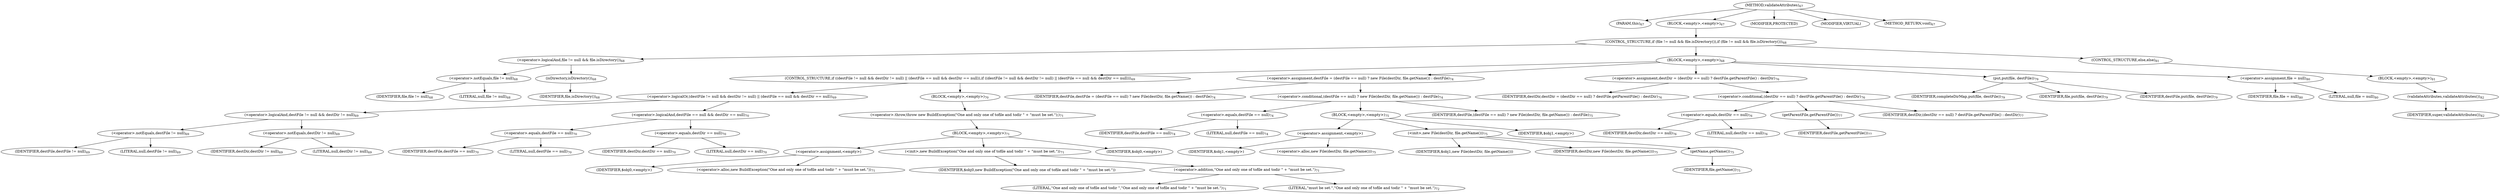 digraph "validateAttributes" {  
"83" [label = <(METHOD,validateAttributes)<SUB>67</SUB>> ]
"84" [label = <(PARAM,this)<SUB>67</SUB>> ]
"85" [label = <(BLOCK,&lt;empty&gt;,&lt;empty&gt;)<SUB>67</SUB>> ]
"86" [label = <(CONTROL_STRUCTURE,if (file != null &amp;&amp; file.isDirectory()),if (file != null &amp;&amp; file.isDirectory()))<SUB>68</SUB>> ]
"87" [label = <(&lt;operator&gt;.logicalAnd,file != null &amp;&amp; file.isDirectory())<SUB>68</SUB>> ]
"88" [label = <(&lt;operator&gt;.notEquals,file != null)<SUB>68</SUB>> ]
"89" [label = <(IDENTIFIER,file,file != null)<SUB>68</SUB>> ]
"90" [label = <(LITERAL,null,file != null)<SUB>68</SUB>> ]
"91" [label = <(isDirectory,isDirectory())<SUB>68</SUB>> ]
"92" [label = <(IDENTIFIER,file,isDirectory())<SUB>68</SUB>> ]
"93" [label = <(BLOCK,&lt;empty&gt;,&lt;empty&gt;)<SUB>68</SUB>> ]
"94" [label = <(CONTROL_STRUCTURE,if ((destFile != null &amp;&amp; destDir != null) || (destFile == null &amp;&amp; destDir == null)),if ((destFile != null &amp;&amp; destDir != null) || (destFile == null &amp;&amp; destDir == null)))<SUB>69</SUB>> ]
"95" [label = <(&lt;operator&gt;.logicalOr,(destFile != null &amp;&amp; destDir != null) || (destFile == null &amp;&amp; destDir == null))<SUB>69</SUB>> ]
"96" [label = <(&lt;operator&gt;.logicalAnd,destFile != null &amp;&amp; destDir != null)<SUB>69</SUB>> ]
"97" [label = <(&lt;operator&gt;.notEquals,destFile != null)<SUB>69</SUB>> ]
"98" [label = <(IDENTIFIER,destFile,destFile != null)<SUB>69</SUB>> ]
"99" [label = <(LITERAL,null,destFile != null)<SUB>69</SUB>> ]
"100" [label = <(&lt;operator&gt;.notEquals,destDir != null)<SUB>69</SUB>> ]
"101" [label = <(IDENTIFIER,destDir,destDir != null)<SUB>69</SUB>> ]
"102" [label = <(LITERAL,null,destDir != null)<SUB>69</SUB>> ]
"103" [label = <(&lt;operator&gt;.logicalAnd,destFile == null &amp;&amp; destDir == null)<SUB>70</SUB>> ]
"104" [label = <(&lt;operator&gt;.equals,destFile == null)<SUB>70</SUB>> ]
"105" [label = <(IDENTIFIER,destFile,destFile == null)<SUB>70</SUB>> ]
"106" [label = <(LITERAL,null,destFile == null)<SUB>70</SUB>> ]
"107" [label = <(&lt;operator&gt;.equals,destDir == null)<SUB>70</SUB>> ]
"108" [label = <(IDENTIFIER,destDir,destDir == null)<SUB>70</SUB>> ]
"109" [label = <(LITERAL,null,destDir == null)<SUB>70</SUB>> ]
"110" [label = <(BLOCK,&lt;empty&gt;,&lt;empty&gt;)<SUB>70</SUB>> ]
"111" [label = <(&lt;operator&gt;.throw,throw new BuildException(&quot;One and only one of tofile and todir &quot; + &quot;must be set.&quot;);)<SUB>71</SUB>> ]
"112" [label = <(BLOCK,&lt;empty&gt;,&lt;empty&gt;)<SUB>71</SUB>> ]
"113" [label = <(&lt;operator&gt;.assignment,&lt;empty&gt;)> ]
"114" [label = <(IDENTIFIER,$obj0,&lt;empty&gt;)> ]
"115" [label = <(&lt;operator&gt;.alloc,new BuildException(&quot;One and only one of tofile and todir &quot; + &quot;must be set.&quot;))<SUB>71</SUB>> ]
"116" [label = <(&lt;init&gt;,new BuildException(&quot;One and only one of tofile and todir &quot; + &quot;must be set.&quot;))<SUB>71</SUB>> ]
"117" [label = <(IDENTIFIER,$obj0,new BuildException(&quot;One and only one of tofile and todir &quot; + &quot;must be set.&quot;))> ]
"118" [label = <(&lt;operator&gt;.addition,&quot;One and only one of tofile and todir &quot; + &quot;must be set.&quot;)<SUB>71</SUB>> ]
"119" [label = <(LITERAL,&quot;One and only one of tofile and todir &quot;,&quot;One and only one of tofile and todir &quot; + &quot;must be set.&quot;)<SUB>71</SUB>> ]
"120" [label = <(LITERAL,&quot;must be set.&quot;,&quot;One and only one of tofile and todir &quot; + &quot;must be set.&quot;)<SUB>72</SUB>> ]
"121" [label = <(IDENTIFIER,$obj0,&lt;empty&gt;)> ]
"122" [label = <(&lt;operator&gt;.assignment,destFile = (destFile == null) ? new File(destDir, file.getName()) : destFile)<SUB>74</SUB>> ]
"123" [label = <(IDENTIFIER,destFile,destFile = (destFile == null) ? new File(destDir, file.getName()) : destFile)<SUB>74</SUB>> ]
"124" [label = <(&lt;operator&gt;.conditional,(destFile == null) ? new File(destDir, file.getName()) : destFile)<SUB>74</SUB>> ]
"125" [label = <(&lt;operator&gt;.equals,destFile == null)<SUB>74</SUB>> ]
"126" [label = <(IDENTIFIER,destFile,destFile == null)<SUB>74</SUB>> ]
"127" [label = <(LITERAL,null,destFile == null)<SUB>74</SUB>> ]
"128" [label = <(BLOCK,&lt;empty&gt;,&lt;empty&gt;)<SUB>75</SUB>> ]
"129" [label = <(&lt;operator&gt;.assignment,&lt;empty&gt;)> ]
"130" [label = <(IDENTIFIER,$obj1,&lt;empty&gt;)> ]
"131" [label = <(&lt;operator&gt;.alloc,new File(destDir, file.getName()))<SUB>75</SUB>> ]
"132" [label = <(&lt;init&gt;,new File(destDir, file.getName()))<SUB>75</SUB>> ]
"133" [label = <(IDENTIFIER,$obj1,new File(destDir, file.getName()))> ]
"134" [label = <(IDENTIFIER,destDir,new File(destDir, file.getName()))<SUB>75</SUB>> ]
"135" [label = <(getName,getName())<SUB>75</SUB>> ]
"136" [label = <(IDENTIFIER,file,getName())<SUB>75</SUB>> ]
"137" [label = <(IDENTIFIER,$obj1,&lt;empty&gt;)> ]
"138" [label = <(IDENTIFIER,destFile,(destFile == null) ? new File(destDir, file.getName()) : destFile)<SUB>75</SUB>> ]
"139" [label = <(&lt;operator&gt;.assignment,destDir = (destDir == null) ? destFile.getParentFile() : destDir)<SUB>76</SUB>> ]
"140" [label = <(IDENTIFIER,destDir,destDir = (destDir == null) ? destFile.getParentFile() : destDir)<SUB>76</SUB>> ]
"141" [label = <(&lt;operator&gt;.conditional,(destDir == null) ? destFile.getParentFile() : destDir)<SUB>76</SUB>> ]
"142" [label = <(&lt;operator&gt;.equals,destDir == null)<SUB>76</SUB>> ]
"143" [label = <(IDENTIFIER,destDir,destDir == null)<SUB>76</SUB>> ]
"144" [label = <(LITERAL,null,destDir == null)<SUB>76</SUB>> ]
"145" [label = <(getParentFile,getParentFile())<SUB>77</SUB>> ]
"146" [label = <(IDENTIFIER,destFile,getParentFile())<SUB>77</SUB>> ]
"147" [label = <(IDENTIFIER,destDir,(destDir == null) ? destFile.getParentFile() : destDir)<SUB>77</SUB>> ]
"148" [label = <(put,put(file, destFile))<SUB>79</SUB>> ]
"149" [label = <(IDENTIFIER,completeDirMap,put(file, destFile))<SUB>79</SUB>> ]
"150" [label = <(IDENTIFIER,file,put(file, destFile))<SUB>79</SUB>> ]
"151" [label = <(IDENTIFIER,destFile,put(file, destFile))<SUB>79</SUB>> ]
"152" [label = <(&lt;operator&gt;.assignment,file = null)<SUB>80</SUB>> ]
"153" [label = <(IDENTIFIER,file,file = null)<SUB>80</SUB>> ]
"154" [label = <(LITERAL,null,file = null)<SUB>80</SUB>> ]
"155" [label = <(CONTROL_STRUCTURE,else,else)<SUB>81</SUB>> ]
"156" [label = <(BLOCK,&lt;empty&gt;,&lt;empty&gt;)<SUB>81</SUB>> ]
"157" [label = <(validateAttributes,validateAttributes())<SUB>82</SUB>> ]
"158" [label = <(IDENTIFIER,super,validateAttributes())<SUB>82</SUB>> ]
"159" [label = <(MODIFIER,PROTECTED)> ]
"160" [label = <(MODIFIER,VIRTUAL)> ]
"161" [label = <(METHOD_RETURN,void)<SUB>67</SUB>> ]
  "83" -> "84" 
  "83" -> "85" 
  "83" -> "159" 
  "83" -> "160" 
  "83" -> "161" 
  "85" -> "86" 
  "86" -> "87" 
  "86" -> "93" 
  "86" -> "155" 
  "87" -> "88" 
  "87" -> "91" 
  "88" -> "89" 
  "88" -> "90" 
  "91" -> "92" 
  "93" -> "94" 
  "93" -> "122" 
  "93" -> "139" 
  "93" -> "148" 
  "93" -> "152" 
  "94" -> "95" 
  "94" -> "110" 
  "95" -> "96" 
  "95" -> "103" 
  "96" -> "97" 
  "96" -> "100" 
  "97" -> "98" 
  "97" -> "99" 
  "100" -> "101" 
  "100" -> "102" 
  "103" -> "104" 
  "103" -> "107" 
  "104" -> "105" 
  "104" -> "106" 
  "107" -> "108" 
  "107" -> "109" 
  "110" -> "111" 
  "111" -> "112" 
  "112" -> "113" 
  "112" -> "116" 
  "112" -> "121" 
  "113" -> "114" 
  "113" -> "115" 
  "116" -> "117" 
  "116" -> "118" 
  "118" -> "119" 
  "118" -> "120" 
  "122" -> "123" 
  "122" -> "124" 
  "124" -> "125" 
  "124" -> "128" 
  "124" -> "138" 
  "125" -> "126" 
  "125" -> "127" 
  "128" -> "129" 
  "128" -> "132" 
  "128" -> "137" 
  "129" -> "130" 
  "129" -> "131" 
  "132" -> "133" 
  "132" -> "134" 
  "132" -> "135" 
  "135" -> "136" 
  "139" -> "140" 
  "139" -> "141" 
  "141" -> "142" 
  "141" -> "145" 
  "141" -> "147" 
  "142" -> "143" 
  "142" -> "144" 
  "145" -> "146" 
  "148" -> "149" 
  "148" -> "150" 
  "148" -> "151" 
  "152" -> "153" 
  "152" -> "154" 
  "155" -> "156" 
  "156" -> "157" 
  "157" -> "158" 
}
